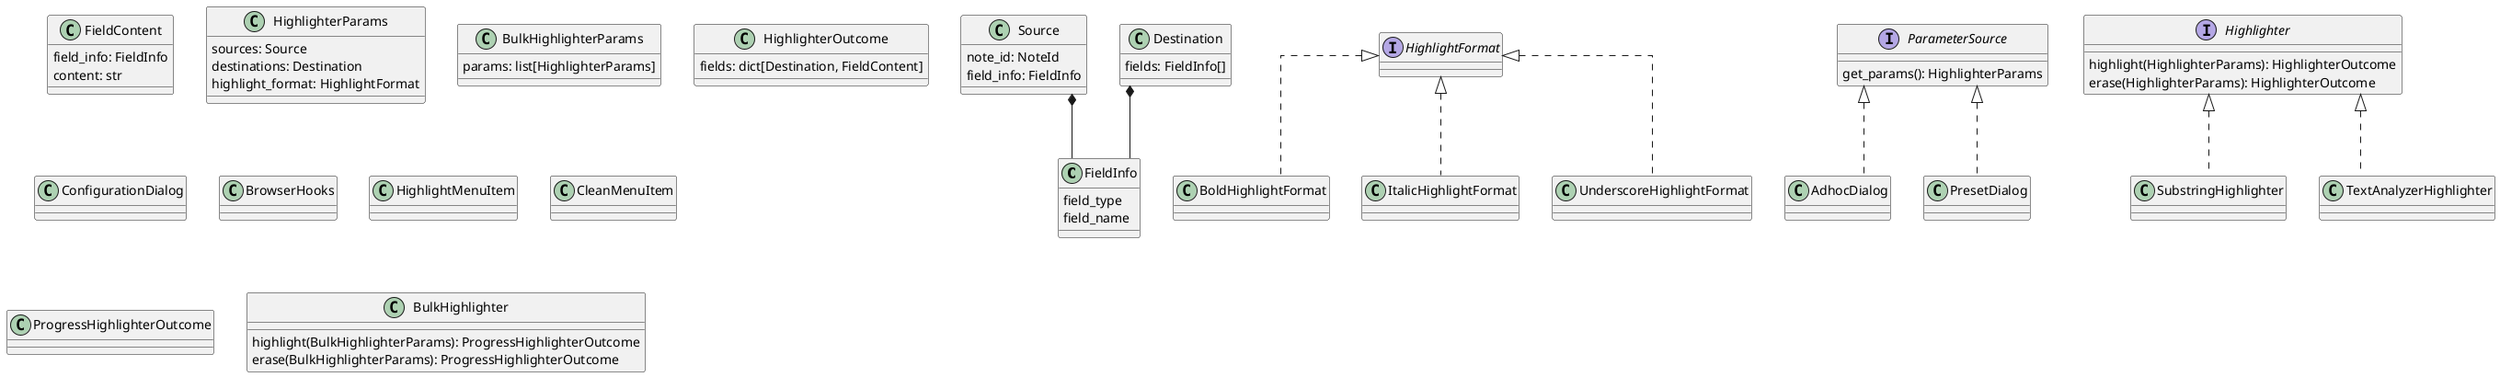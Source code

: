 @startuml
'https://plantuml.com/class-diagram
skinparam linetype ortho

class FieldInfo {
    field_type
    field_name
}
class FieldContent {
    field_info: FieldInfo
    content: str
}
class Source {
    note_id: NoteId
    field_info: FieldInfo
}
class Destination {
    fields: FieldInfo[]
}
interface HighlightFormat
class BoldHighlightFormat
class ItalicHighlightFormat
class UnderscoreHighlightFormat
class HighlighterParams {
    sources: Source
    destinations: Destination
    highlight_format: HighlightFormat
}
class BulkHighlighterParams {
    params: list[HighlighterParams]
}
class HighlighterOutcome {
    fields: dict[Destination, FieldContent]
}
interface ParameterSource {
    get_params(): HighlighterParams
}
class AdhocDialog
class PresetDialog
class ConfigurationDialog
interface Highlighter {
    highlight(HighlighterParams): HighlighterOutcome
    erase(HighlighterParams): HighlighterOutcome
}
class SubstringHighlighter
class TextAnalyzerHighlighter
class BrowserHooks
class HighlightMenuItem
class CleanMenuItem
class ProgressHighlighterOutcome
class BulkHighlighter {
    highlight(BulkHighlighterParams): ProgressHighlighterOutcome
    erase(BulkHighlighterParams): ProgressHighlighterOutcome
}

HighlightFormat <|.. BoldHighlightFormat
HighlightFormat <|.. ItalicHighlightFormat
HighlightFormat <|.. UnderscoreHighlightFormat

Highlighter <|.. SubstringHighlighter
Highlighter <|.. TextAnalyzerHighlighter

ParameterSource <|.. AdhocDialog
ParameterSource <|.. PresetDialog

Destination *-- FieldInfo
Source *-- FieldInfo


@enduml